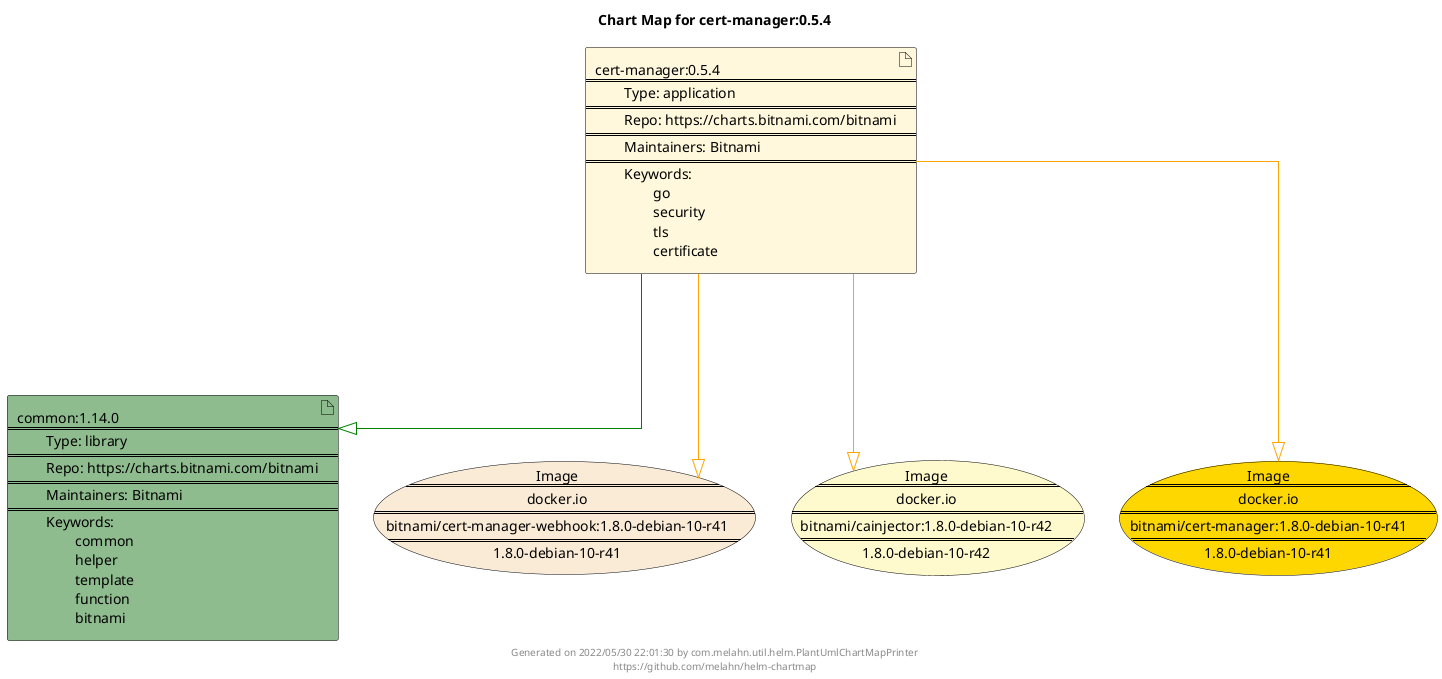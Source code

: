 @startuml
skinparam linetype ortho
skinparam backgroundColor white
skinparam usecaseBorderColor black
skinparam usecaseArrowColor LightSlateGray
skinparam artifactBorderColor black
skinparam artifactArrowColor LightSlateGray

title Chart Map for cert-manager:0.5.4

'There are 2 referenced Helm Charts
artifact "common:1.14.0\n====\n\tType: library\n====\n\tRepo: https://charts.bitnami.com/bitnami\n====\n\tMaintainers: Bitnami\n====\n\tKeywords: \n\t\tcommon\n\t\thelper\n\t\ttemplate\n\t\tfunction\n\t\tbitnami" as common_1_14_0 #DarkSeaGreen
artifact "cert-manager:0.5.4\n====\n\tType: application\n====\n\tRepo: https://charts.bitnami.com/bitnami\n====\n\tMaintainers: Bitnami\n====\n\tKeywords: \n\t\tgo\n\t\tsecurity\n\t\ttls\n\t\tcertificate" as cert_manager_0_5_4 #Cornsilk

'There are 3 referenced Docker Images
usecase "Image\n====\ndocker.io\n====\nbitnami/cert-manager-webhook:1.8.0-debian-10-r41\n====\n1.8.0-debian-10-r41" as docker_io_bitnami_cert_manager_webhook_1_8_0_debian_10_r41 #AntiqueWhite
usecase "Image\n====\ndocker.io\n====\nbitnami/cainjector:1.8.0-debian-10-r42\n====\n1.8.0-debian-10-r42" as docker_io_bitnami_cainjector_1_8_0_debian_10_r42 #LemonChiffon
usecase "Image\n====\ndocker.io\n====\nbitnami/cert-manager:1.8.0-debian-10-r41\n====\n1.8.0-debian-10-r41" as docker_io_bitnami_cert_manager_1_8_0_debian_10_r41 #Gold

'Chart Dependencies
cert_manager_0_5_4--[#green]-|>common_1_14_0
cert_manager_0_5_4--[#orange]-|>docker_io_bitnami_cert_manager_webhook_1_8_0_debian_10_r41
cert_manager_0_5_4--[#orange]-|>docker_io_bitnami_cert_manager_1_8_0_debian_10_r41
cert_manager_0_5_4--[#orange]-|>docker_io_bitnami_cainjector_1_8_0_debian_10_r42

center footer Generated on 2022/05/30 22:01:30 by com.melahn.util.helm.PlantUmlChartMapPrinter\nhttps://github.com/melahn/helm-chartmap
@enduml
